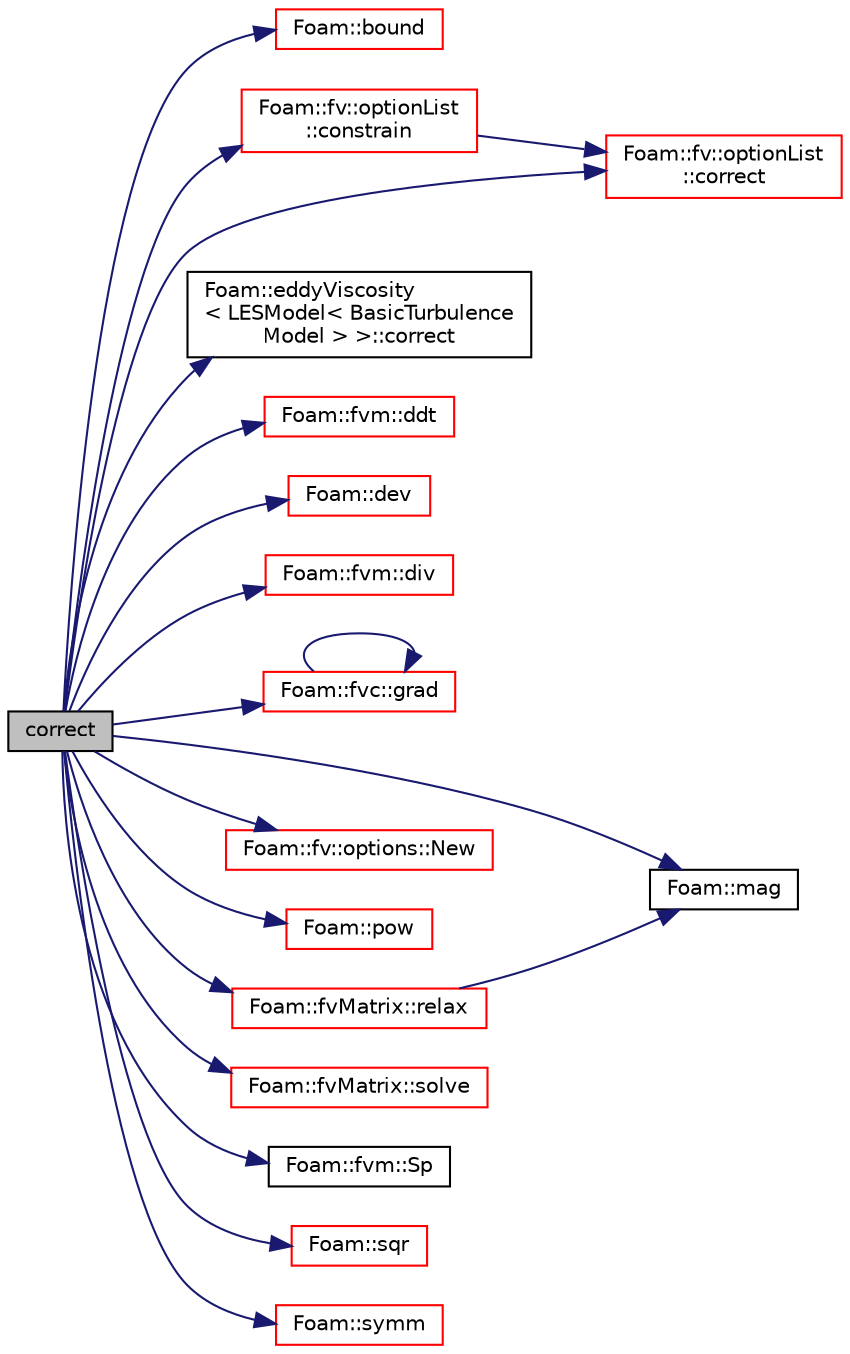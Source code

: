 digraph "correct"
{
  bgcolor="transparent";
  edge [fontname="Helvetica",fontsize="10",labelfontname="Helvetica",labelfontsize="10"];
  node [fontname="Helvetica",fontsize="10",shape=record];
  rankdir="LR";
  Node595 [label="correct",height=0.2,width=0.4,color="black", fillcolor="grey75", style="filled", fontcolor="black"];
  Node595 -> Node596 [color="midnightblue",fontsize="10",style="solid",fontname="Helvetica"];
  Node596 [label="Foam::bound",height=0.2,width=0.4,color="red",URL="$a21851.html#a334b2a2d0ce7997d360f7a018174a077",tooltip="Bound the given scalar field if it has gone unbounded. "];
  Node595 -> Node906 [color="midnightblue",fontsize="10",style="solid",fontname="Helvetica"];
  Node906 [label="Foam::fv::optionList\l::constrain",height=0.2,width=0.4,color="red",URL="$a22669.html#ab41c286bca1d06f1df7ae33c4f45b1bd",tooltip="Apply constraints to equation. "];
  Node906 -> Node913 [color="midnightblue",fontsize="10",style="solid",fontname="Helvetica"];
  Node913 [label="Foam::fv::optionList\l::correct",height=0.2,width=0.4,color="red",URL="$a22669.html#ae3e6a795c3429c465e44e8953d47e34a",tooltip="Apply correction to field. "];
  Node595 -> Node920 [color="midnightblue",fontsize="10",style="solid",fontname="Helvetica"];
  Node920 [label="Foam::eddyViscosity\l\< LESModel\< BasicTurbulence\lModel \> \>::correct",height=0.2,width=0.4,color="black",URL="$a32189.html#aa4d8a8ca44f2b13f84ba64733f6e0252",tooltip="Solve the turbulence equations and correct the turbulence viscosity. "];
  Node595 -> Node913 [color="midnightblue",fontsize="10",style="solid",fontname="Helvetica"];
  Node595 -> Node921 [color="midnightblue",fontsize="10",style="solid",fontname="Helvetica"];
  Node921 [label="Foam::fvm::ddt",height=0.2,width=0.4,color="red",URL="$a21862.html#a2d88eca98ab69b84af7ddb96e35f5a44"];
  Node595 -> Node922 [color="midnightblue",fontsize="10",style="solid",fontname="Helvetica"];
  Node922 [label="Foam::dev",height=0.2,width=0.4,color="red",URL="$a21851.html#a042ede1d98e91923a7cc5e14e9f86854"];
  Node595 -> Node923 [color="midnightblue",fontsize="10",style="solid",fontname="Helvetica"];
  Node923 [label="Foam::fvm::div",height=0.2,width=0.4,color="red",URL="$a21862.html#a058dd4757c11ae656c8d576632b33d25"];
  Node595 -> Node932 [color="midnightblue",fontsize="10",style="solid",fontname="Helvetica"];
  Node932 [label="Foam::fvc::grad",height=0.2,width=0.4,color="red",URL="$a21861.html#a7c00ec90ecc15ed3005255e42c52827a"];
  Node932 -> Node932 [color="midnightblue",fontsize="10",style="solid",fontname="Helvetica"];
  Node595 -> Node700 [color="midnightblue",fontsize="10",style="solid",fontname="Helvetica"];
  Node700 [label="Foam::mag",height=0.2,width=0.4,color="black",URL="$a21851.html#a929da2a3fdcf3dacbbe0487d3a330dae"];
  Node595 -> Node934 [color="midnightblue",fontsize="10",style="solid",fontname="Helvetica"];
  Node934 [label="Foam::fv::options::New",height=0.2,width=0.4,color="red",URL="$a22673.html#a616ee355e53d26b92cf6a39d39f5c594",tooltip="Construct fvOptions and register to datbase if not present. "];
  Node595 -> Node652 [color="midnightblue",fontsize="10",style="solid",fontname="Helvetica"];
  Node652 [label="Foam::pow",height=0.2,width=0.4,color="red",URL="$a21851.html#a7500c8e9d27a442adc75e287de074c7c"];
  Node595 -> Node948 [color="midnightblue",fontsize="10",style="solid",fontname="Helvetica"];
  Node948 [label="Foam::fvMatrix::relax",height=0.2,width=0.4,color="red",URL="$a23173.html#a06343b944c91a56352ebf646011c212e",tooltip="Relax matrix (for steady-state solution). "];
  Node948 -> Node700 [color="midnightblue",fontsize="10",style="solid",fontname="Helvetica"];
  Node595 -> Node1011 [color="midnightblue",fontsize="10",style="solid",fontname="Helvetica"];
  Node1011 [label="Foam::fvMatrix::solve",height=0.2,width=0.4,color="red",URL="$a23173.html#a0966e44d9a6bc12663a0d60e8e038307",tooltip="Solve segregated or coupled returning the solution statistics. "];
  Node595 -> Node1077 [color="midnightblue",fontsize="10",style="solid",fontname="Helvetica"];
  Node1077 [label="Foam::fvm::Sp",height=0.2,width=0.4,color="black",URL="$a21862.html#a85d1dcca92042fd0a570c31ea79c160d"];
  Node595 -> Node1078 [color="midnightblue",fontsize="10",style="solid",fontname="Helvetica"];
  Node1078 [label="Foam::sqr",height=0.2,width=0.4,color="red",URL="$a21851.html#a277dc11c581d53826ab5090b08f3b17b"];
  Node595 -> Node1079 [color="midnightblue",fontsize="10",style="solid",fontname="Helvetica"];
  Node1079 [label="Foam::symm",height=0.2,width=0.4,color="red",URL="$a21851.html#a112755faabb5ff081d7a25a936a1d3c4"];
}
